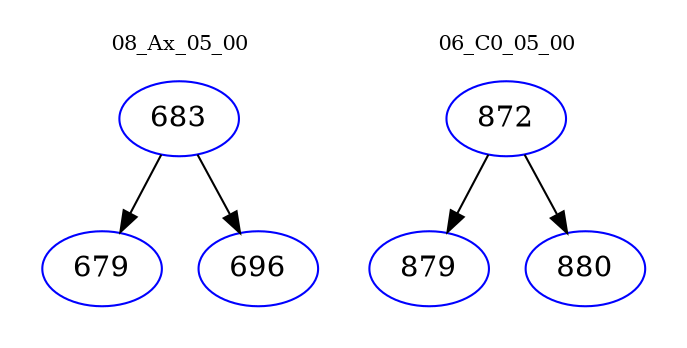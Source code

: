 digraph{
subgraph cluster_0 {
color = white
label = "08_Ax_05_00";
fontsize=10;
T0_683 [label="683", color="blue"]
T0_683 -> T0_679 [color="black"]
T0_679 [label="679", color="blue"]
T0_683 -> T0_696 [color="black"]
T0_696 [label="696", color="blue"]
}
subgraph cluster_1 {
color = white
label = "06_C0_05_00";
fontsize=10;
T1_872 [label="872", color="blue"]
T1_872 -> T1_879 [color="black"]
T1_879 [label="879", color="blue"]
T1_872 -> T1_880 [color="black"]
T1_880 [label="880", color="blue"]
}
}

